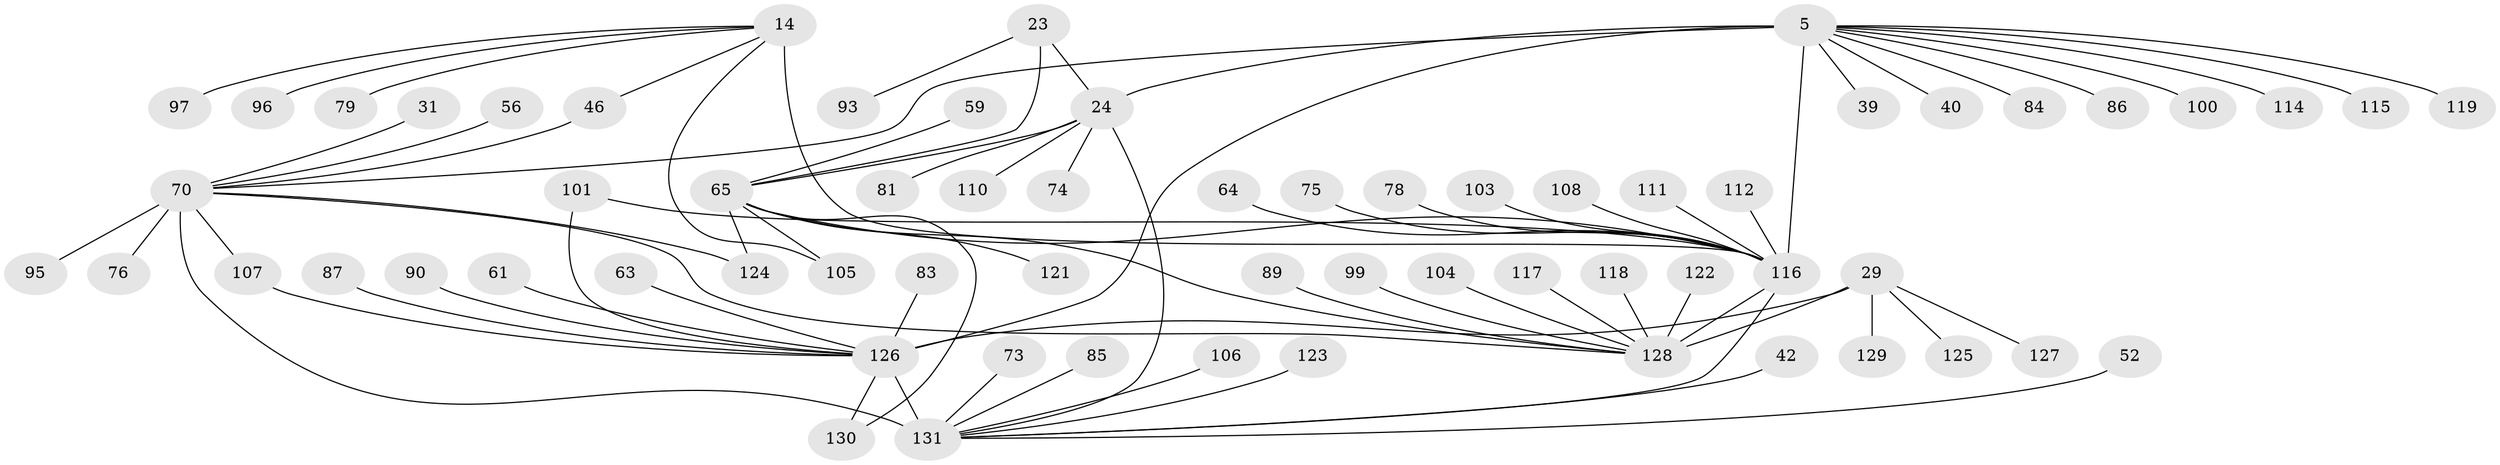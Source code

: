 // original degree distribution, {8: 0.061068702290076333, 9: 0.04580152671755725, 12: 0.022900763358778626, 10: 0.015267175572519083, 7: 0.04580152671755725, 11: 0.015267175572519083, 6: 0.015267175572519083, 5: 0.007633587786259542, 1: 0.5114503816793893, 2: 0.20610687022900764, 4: 0.007633587786259542, 3: 0.04580152671755725}
// Generated by graph-tools (version 1.1) at 2025/55/03/09/25 04:55:31]
// undirected, 65 vertices, 78 edges
graph export_dot {
graph [start="1"]
  node [color=gray90,style=filled];
  5 [super="+2+3"];
  14 [super="+13"];
  23 [super="+19"];
  24 [super="+22"];
  29 [super="+25+27"];
  31;
  39;
  40;
  42;
  46;
  52;
  56;
  59;
  61 [super="+60"];
  63;
  64;
  65 [super="+21+49+51"];
  70 [super="+12"];
  73;
  74;
  75 [super="+33"];
  76;
  78;
  79;
  81;
  83;
  84;
  85;
  86 [super="+32"];
  87;
  89;
  90;
  93;
  95;
  96;
  97 [super="+92"];
  99;
  100;
  101 [super="+50+62"];
  103;
  104 [super="+44"];
  105 [super="+82"];
  106;
  107;
  108;
  110;
  111;
  112;
  114 [super="+34"];
  115 [super="+88"];
  116 [super="+67+113+37+41+48+53+54"];
  117;
  118;
  119;
  121 [super="+91+98"];
  122;
  123 [super="+69"];
  124 [super="+45+68"];
  125 [super="+120"];
  126 [super="+109+6+94+57"];
  127;
  128 [super="+66+102+30+43+71"];
  129 [super="+77"];
  130 [super="+72"];
  131 [super="+11"];
  5 -- 119;
  5 -- 40;
  5 -- 24;
  5 -- 86;
  5 -- 116 [weight=3];
  5 -- 126 [weight=8];
  5 -- 100;
  5 -- 39;
  5 -- 114;
  5 -- 115;
  5 -- 84;
  5 -- 70;
  14 -- 79;
  14 -- 96;
  14 -- 46;
  14 -- 105;
  14 -- 97;
  14 -- 116 [weight=8];
  23 -- 24 [weight=4];
  23 -- 93;
  23 -- 65 [weight=4];
  24 -- 81;
  24 -- 110;
  24 -- 74;
  24 -- 65 [weight=4];
  24 -- 131;
  29 -- 127;
  29 -- 126 [weight=2];
  29 -- 129;
  29 -- 125;
  29 -- 128 [weight=9];
  31 -- 70;
  42 -- 131;
  46 -- 70;
  52 -- 131;
  56 -- 70;
  59 -- 65;
  61 -- 126;
  63 -- 126;
  64 -- 116;
  65 -- 130;
  65 -- 105;
  65 -- 116 [weight=2];
  65 -- 121;
  65 -- 124;
  65 -- 128;
  70 -- 128;
  70 -- 107;
  70 -- 76;
  70 -- 124 [weight=2];
  70 -- 95;
  70 -- 131 [weight=8];
  73 -- 131;
  75 -- 116;
  78 -- 116;
  83 -- 126;
  85 -- 131;
  87 -- 126;
  89 -- 128;
  90 -- 126;
  99 -- 128;
  101 -- 126;
  101 -- 116;
  103 -- 116;
  104 -- 128;
  106 -- 131;
  107 -- 126;
  108 -- 116;
  111 -- 116;
  112 -- 116;
  116 -- 128;
  116 -- 131;
  117 -- 128;
  118 -- 128;
  122 -- 128;
  123 -- 131;
  126 -- 130;
  126 -- 131 [weight=2];
}
